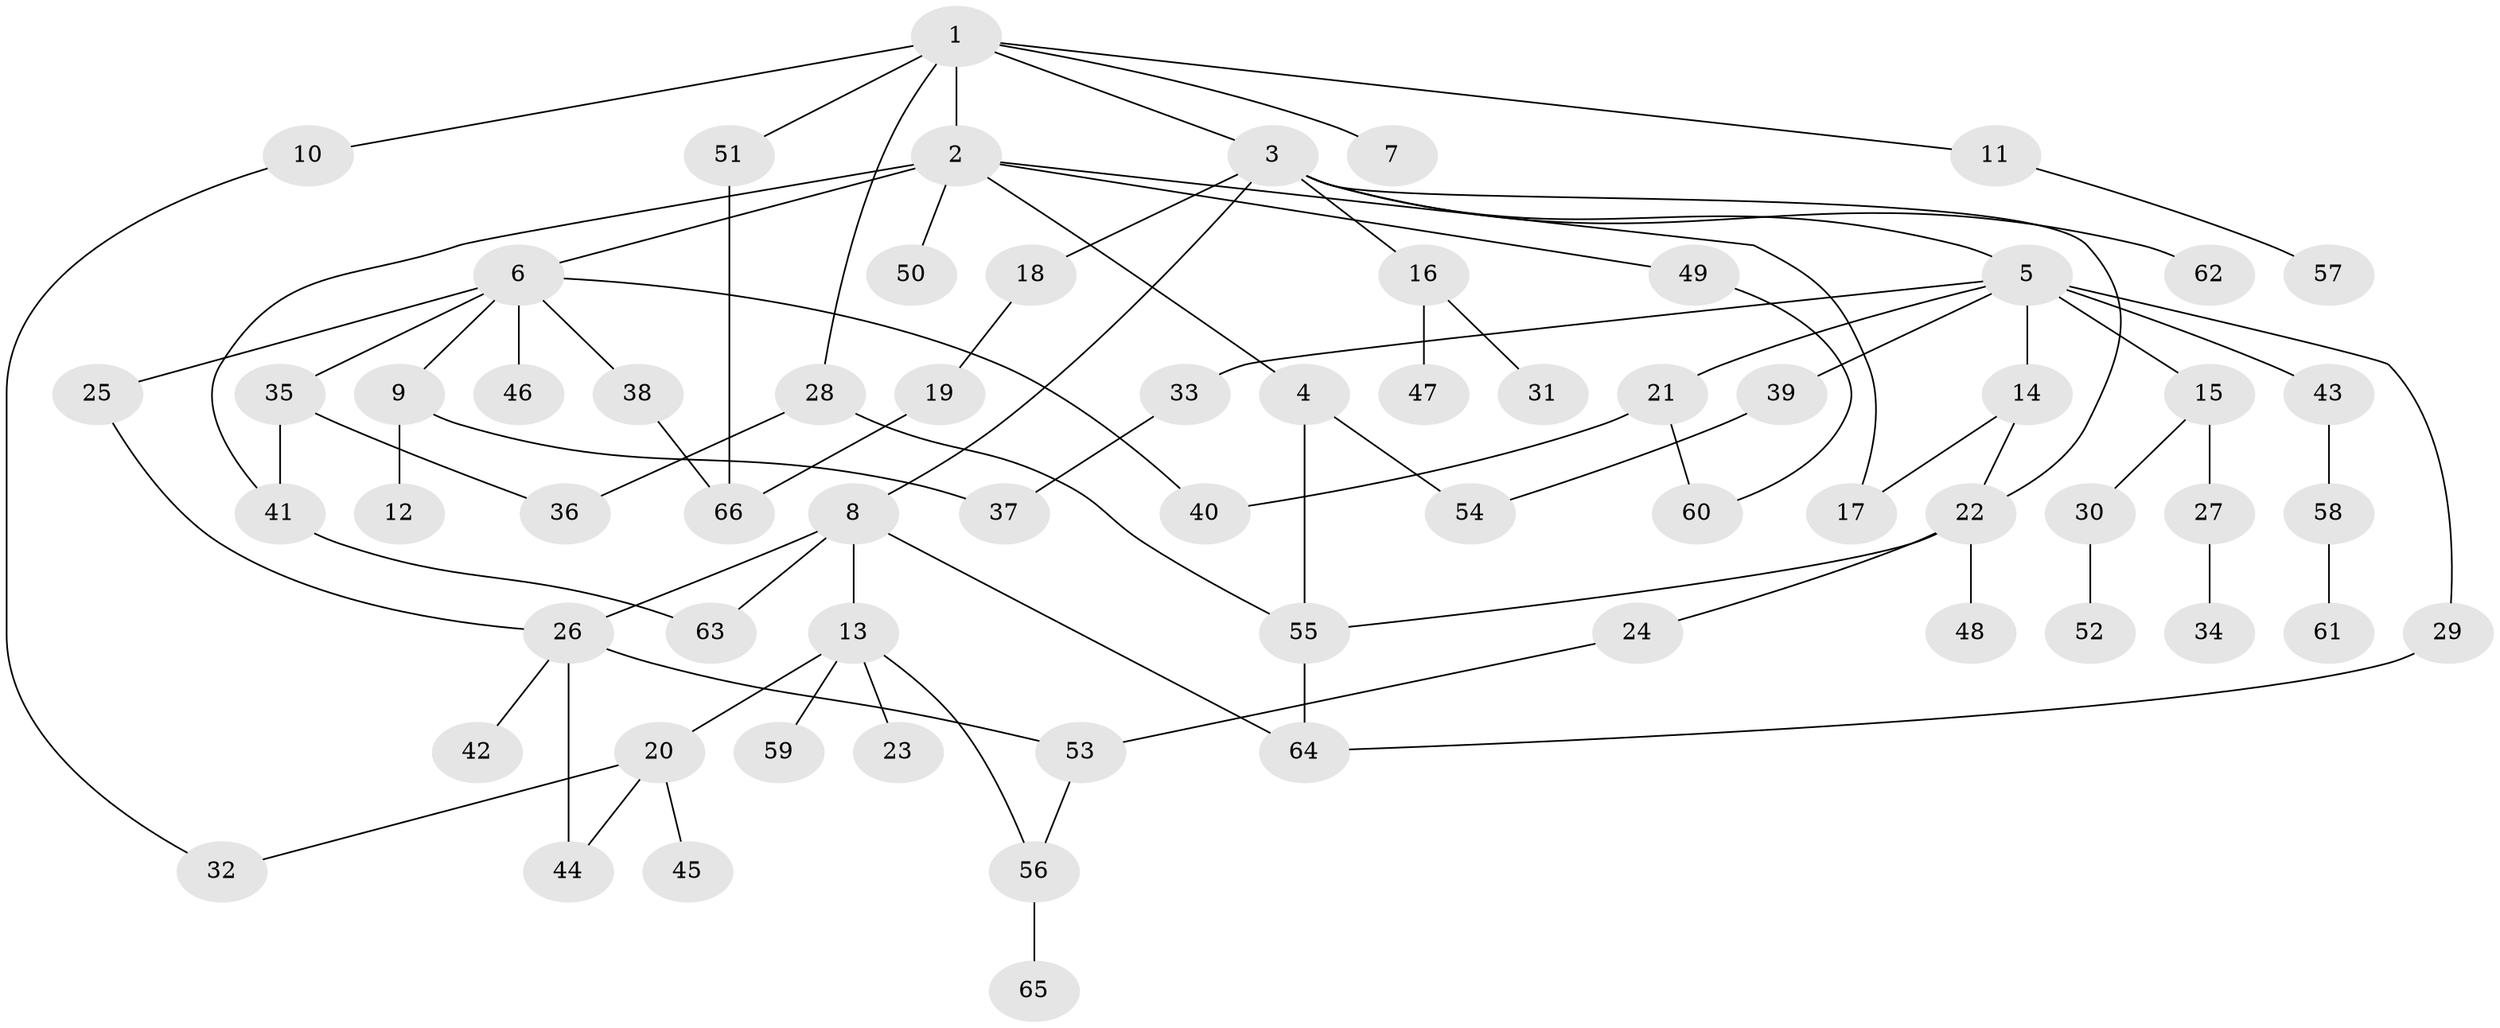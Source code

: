 // Generated by graph-tools (version 1.1) at 2025/34/03/09/25 02:34:25]
// undirected, 66 vertices, 85 edges
graph export_dot {
graph [start="1"]
  node [color=gray90,style=filled];
  1;
  2;
  3;
  4;
  5;
  6;
  7;
  8;
  9;
  10;
  11;
  12;
  13;
  14;
  15;
  16;
  17;
  18;
  19;
  20;
  21;
  22;
  23;
  24;
  25;
  26;
  27;
  28;
  29;
  30;
  31;
  32;
  33;
  34;
  35;
  36;
  37;
  38;
  39;
  40;
  41;
  42;
  43;
  44;
  45;
  46;
  47;
  48;
  49;
  50;
  51;
  52;
  53;
  54;
  55;
  56;
  57;
  58;
  59;
  60;
  61;
  62;
  63;
  64;
  65;
  66;
  1 -- 2;
  1 -- 3;
  1 -- 7;
  1 -- 10;
  1 -- 11;
  1 -- 28;
  1 -- 51;
  2 -- 4;
  2 -- 6;
  2 -- 49;
  2 -- 50;
  2 -- 41;
  2 -- 17;
  3 -- 5;
  3 -- 8;
  3 -- 16;
  3 -- 18;
  3 -- 62;
  3 -- 22;
  4 -- 54;
  4 -- 55;
  5 -- 14;
  5 -- 15;
  5 -- 21;
  5 -- 29;
  5 -- 33;
  5 -- 39;
  5 -- 43;
  6 -- 9;
  6 -- 25;
  6 -- 35;
  6 -- 38;
  6 -- 46;
  6 -- 40;
  8 -- 13;
  8 -- 63;
  8 -- 64;
  8 -- 26;
  9 -- 12;
  9 -- 37;
  10 -- 32;
  11 -- 57;
  13 -- 20;
  13 -- 23;
  13 -- 56;
  13 -- 59;
  14 -- 17;
  14 -- 22;
  15 -- 27;
  15 -- 30;
  16 -- 31;
  16 -- 47;
  18 -- 19;
  19 -- 66;
  20 -- 32;
  20 -- 44;
  20 -- 45;
  21 -- 40;
  21 -- 60;
  22 -- 24;
  22 -- 48;
  22 -- 55;
  24 -- 53;
  25 -- 26;
  26 -- 42;
  26 -- 44;
  26 -- 53;
  27 -- 34;
  28 -- 36;
  28 -- 55;
  29 -- 64;
  30 -- 52;
  33 -- 37;
  35 -- 41;
  35 -- 36;
  38 -- 66;
  39 -- 54;
  41 -- 63;
  43 -- 58;
  49 -- 60;
  51 -- 66;
  53 -- 56;
  55 -- 64;
  56 -- 65;
  58 -- 61;
}
